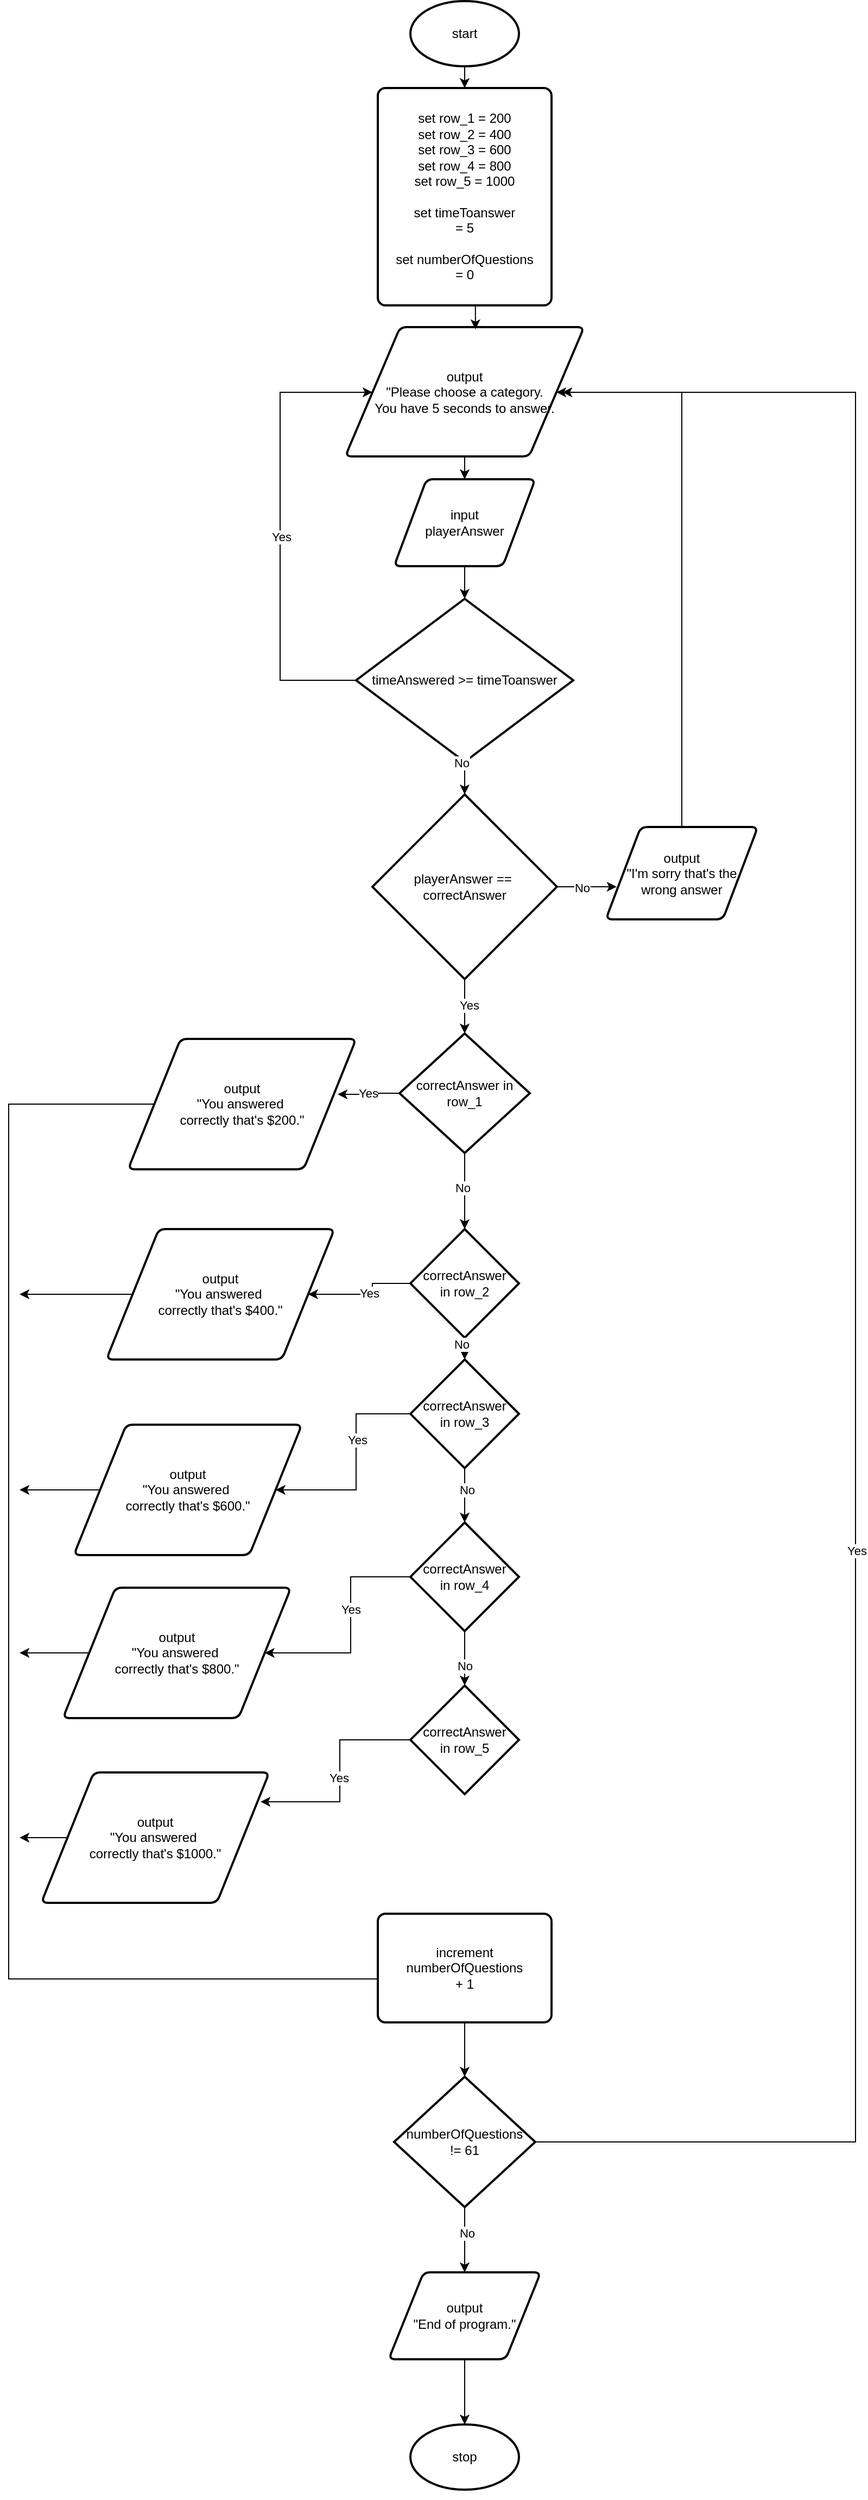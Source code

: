 <mxfile version="24.7.17">
  <diagram name="Page-1" id="358yn2RzVwLBnBKq4zSw">
    <mxGraphModel dx="2074" dy="1204" grid="1" gridSize="10" guides="1" tooltips="1" connect="1" arrows="1" fold="1" page="1" pageScale="1" pageWidth="900" pageHeight="1600" math="0" shadow="0">
      <root>
        <mxCell id="0" />
        <mxCell id="1" parent="0" />
        <mxCell id="w7cFsFUDr6lKlFR0li6j-1" value="stop" style="strokeWidth=2;html=1;shape=mxgraph.flowchart.start_1;whiteSpace=wrap;" vertex="1" parent="1">
          <mxGeometry x="390" y="2240" width="100" height="60" as="geometry" />
        </mxCell>
        <mxCell id="w7cFsFUDr6lKlFR0li6j-28" style="edgeStyle=orthogonalEdgeStyle;rounded=0;orthogonalLoop=1;jettySize=auto;html=1;exitX=0.5;exitY=1;exitDx=0;exitDy=0;exitPerimeter=0;" edge="1" parent="1" source="w7cFsFUDr6lKlFR0li6j-2" target="w7cFsFUDr6lKlFR0li6j-10">
          <mxGeometry relative="1" as="geometry" />
        </mxCell>
        <mxCell id="w7cFsFUDr6lKlFR0li6j-2" value="start" style="strokeWidth=2;html=1;shape=mxgraph.flowchart.start_1;whiteSpace=wrap;" vertex="1" parent="1">
          <mxGeometry x="390" y="10" width="100" height="60" as="geometry" />
        </mxCell>
        <mxCell id="w7cFsFUDr6lKlFR0li6j-10" value="set row_1 = 200&lt;div&gt;set row_2 = 400&lt;br&gt;&lt;/div&gt;&lt;div&gt;set row_3 = 600&lt;br&gt;&lt;/div&gt;&lt;div&gt;set row_4 = 800&lt;br&gt;&lt;/div&gt;&lt;div&gt;set row_5 = 1000&lt;br&gt;&lt;/div&gt;&lt;div&gt;&lt;br&gt;set timeToanswer&lt;div&gt;= 5&lt;/div&gt;&lt;/div&gt;&lt;div&gt;&lt;br&gt;set numberOfQuestions&lt;div&gt;= 0&lt;/div&gt;&lt;/div&gt;" style="rounded=1;whiteSpace=wrap;html=1;absoluteArcSize=1;arcSize=14;strokeWidth=2;" vertex="1" parent="1">
          <mxGeometry x="360" y="90" width="160" height="200" as="geometry" />
        </mxCell>
        <mxCell id="w7cFsFUDr6lKlFR0li6j-51" style="edgeStyle=orthogonalEdgeStyle;rounded=0;orthogonalLoop=1;jettySize=auto;html=1;exitX=0.5;exitY=1;exitDx=0;exitDy=0;entryX=0.5;entryY=0;entryDx=0;entryDy=0;" edge="1" parent="1" source="w7cFsFUDr6lKlFR0li6j-26" target="w7cFsFUDr6lKlFR0li6j-46">
          <mxGeometry relative="1" as="geometry" />
        </mxCell>
        <mxCell id="w7cFsFUDr6lKlFR0li6j-26" value="output&lt;div&gt;&quot;Please choose a category.&lt;/div&gt;&lt;div&gt;You have 5 seconds to answer.&lt;/div&gt;" style="shape=parallelogram;html=1;strokeWidth=2;perimeter=parallelogramPerimeter;whiteSpace=wrap;rounded=1;arcSize=12;size=0.23;" vertex="1" parent="1">
          <mxGeometry x="330" y="310" width="220" height="119" as="geometry" />
        </mxCell>
        <mxCell id="w7cFsFUDr6lKlFR0li6j-29" style="edgeStyle=orthogonalEdgeStyle;rounded=0;orthogonalLoop=1;jettySize=auto;html=1;exitX=0.5;exitY=1;exitDx=0;exitDy=0;entryX=0.545;entryY=0.017;entryDx=0;entryDy=0;entryPerimeter=0;" edge="1" parent="1" source="w7cFsFUDr6lKlFR0li6j-10" target="w7cFsFUDr6lKlFR0li6j-26">
          <mxGeometry relative="1" as="geometry" />
        </mxCell>
        <mxCell id="w7cFsFUDr6lKlFR0li6j-52" style="edgeStyle=orthogonalEdgeStyle;rounded=0;orthogonalLoop=1;jettySize=auto;html=1;exitX=0;exitY=0.5;exitDx=0;exitDy=0;exitPerimeter=0;" edge="1" parent="1" source="w7cFsFUDr6lKlFR0li6j-30" target="w7cFsFUDr6lKlFR0li6j-26">
          <mxGeometry relative="1" as="geometry">
            <mxPoint x="270" y="380" as="targetPoint" />
            <Array as="points">
              <mxPoint x="270" y="635" />
              <mxPoint x="270" y="370" />
            </Array>
          </mxGeometry>
        </mxCell>
        <mxCell id="w7cFsFUDr6lKlFR0li6j-53" value="Yes" style="edgeLabel;html=1;align=center;verticalAlign=middle;resizable=0;points=[];" vertex="1" connectable="0" parent="w7cFsFUDr6lKlFR0li6j-52">
          <mxGeometry x="-0.038" y="-1" relative="1" as="geometry">
            <mxPoint as="offset" />
          </mxGeometry>
        </mxCell>
        <mxCell id="w7cFsFUDr6lKlFR0li6j-30" value="timeAnswered &amp;gt;= timeToanswer" style="strokeWidth=2;html=1;shape=mxgraph.flowchart.decision;whiteSpace=wrap;" vertex="1" parent="1">
          <mxGeometry x="340" y="560" width="200" height="150" as="geometry" />
        </mxCell>
        <mxCell id="w7cFsFUDr6lKlFR0li6j-46" value="&lt;div&gt;input&lt;/div&gt;playerAnswer" style="shape=parallelogram;html=1;strokeWidth=2;perimeter=parallelogramPerimeter;whiteSpace=wrap;rounded=1;arcSize=12;size=0.23;" vertex="1" parent="1">
          <mxGeometry x="375" y="450" width="130" height="80" as="geometry" />
        </mxCell>
        <mxCell id="w7cFsFUDr6lKlFR0li6j-50" style="edgeStyle=orthogonalEdgeStyle;rounded=0;orthogonalLoop=1;jettySize=auto;html=1;exitX=0.5;exitY=1;exitDx=0;exitDy=0;entryX=0.5;entryY=0;entryDx=0;entryDy=0;entryPerimeter=0;" edge="1" parent="1" source="w7cFsFUDr6lKlFR0li6j-46" target="w7cFsFUDr6lKlFR0li6j-30">
          <mxGeometry relative="1" as="geometry" />
        </mxCell>
        <mxCell id="w7cFsFUDr6lKlFR0li6j-81" style="edgeStyle=orthogonalEdgeStyle;rounded=0;orthogonalLoop=1;jettySize=auto;html=1;exitX=0.5;exitY=1;exitDx=0;exitDy=0;exitPerimeter=0;" edge="1" parent="1" source="w7cFsFUDr6lKlFR0li6j-58" target="w7cFsFUDr6lKlFR0li6j-79">
          <mxGeometry relative="1" as="geometry" />
        </mxCell>
        <mxCell id="w7cFsFUDr6lKlFR0li6j-83" value="Yes" style="edgeLabel;html=1;align=center;verticalAlign=middle;resizable=0;points=[];" vertex="1" connectable="0" parent="w7cFsFUDr6lKlFR0li6j-81">
          <mxGeometry x="-0.043" y="4" relative="1" as="geometry">
            <mxPoint as="offset" />
          </mxGeometry>
        </mxCell>
        <mxCell id="w7cFsFUDr6lKlFR0li6j-58" value="playerAnswer ==&amp;nbsp;&lt;div&gt;correctAnswer&lt;/div&gt;" style="strokeWidth=2;html=1;shape=mxgraph.flowchart.decision;whiteSpace=wrap;" vertex="1" parent="1">
          <mxGeometry x="355" y="740" width="170" height="170" as="geometry" />
        </mxCell>
        <mxCell id="w7cFsFUDr6lKlFR0li6j-63" style="edgeStyle=orthogonalEdgeStyle;rounded=0;orthogonalLoop=1;jettySize=auto;html=1;exitX=0.5;exitY=1;exitDx=0;exitDy=0;exitPerimeter=0;entryX=0.5;entryY=0;entryDx=0;entryDy=0;entryPerimeter=0;" edge="1" parent="1" source="w7cFsFUDr6lKlFR0li6j-30" target="w7cFsFUDr6lKlFR0li6j-58">
          <mxGeometry relative="1" as="geometry" />
        </mxCell>
        <mxCell id="w7cFsFUDr6lKlFR0li6j-64" value="No" style="edgeLabel;html=1;align=center;verticalAlign=middle;resizable=0;points=[];" vertex="1" connectable="0" parent="w7cFsFUDr6lKlFR0li6j-63">
          <mxGeometry x="-0.939" y="-3" relative="1" as="geometry">
            <mxPoint as="offset" />
          </mxGeometry>
        </mxCell>
        <mxCell id="w7cFsFUDr6lKlFR0li6j-76" style="edgeStyle=orthogonalEdgeStyle;rounded=0;orthogonalLoop=1;jettySize=auto;html=1;exitX=0.5;exitY=0;exitDx=0;exitDy=0;" edge="1" parent="1" source="w7cFsFUDr6lKlFR0li6j-72" target="w7cFsFUDr6lKlFR0li6j-26">
          <mxGeometry relative="1" as="geometry">
            <mxPoint x="640" y="360" as="targetPoint" />
            <Array as="points">
              <mxPoint x="640" y="370" />
            </Array>
          </mxGeometry>
        </mxCell>
        <mxCell id="w7cFsFUDr6lKlFR0li6j-72" value="output&lt;div&gt;&lt;/div&gt;&lt;div&gt;&quot;I&#39;m sorry that&#39;s the&lt;/div&gt;&lt;div&gt;wrong answer&lt;/div&gt;" style="shape=parallelogram;html=1;strokeWidth=2;perimeter=parallelogramPerimeter;whiteSpace=wrap;rounded=1;arcSize=12;size=0.23;" vertex="1" parent="1">
          <mxGeometry x="570" y="770" width="140" height="85" as="geometry" />
        </mxCell>
        <mxCell id="w7cFsFUDr6lKlFR0li6j-74" style="edgeStyle=orthogonalEdgeStyle;rounded=0;orthogonalLoop=1;jettySize=auto;html=1;exitX=1;exitY=0.5;exitDx=0;exitDy=0;exitPerimeter=0;entryX=0.071;entryY=0.647;entryDx=0;entryDy=0;entryPerimeter=0;" edge="1" parent="1" source="w7cFsFUDr6lKlFR0li6j-58" target="w7cFsFUDr6lKlFR0li6j-72">
          <mxGeometry relative="1" as="geometry" />
        </mxCell>
        <mxCell id="w7cFsFUDr6lKlFR0li6j-75" value="No" style="edgeLabel;html=1;align=center;verticalAlign=middle;resizable=0;points=[];" vertex="1" connectable="0" parent="w7cFsFUDr6lKlFR0li6j-74">
          <mxGeometry x="-0.163" y="-1" relative="1" as="geometry">
            <mxPoint as="offset" />
          </mxGeometry>
        </mxCell>
        <mxCell id="w7cFsFUDr6lKlFR0li6j-123" style="edgeStyle=orthogonalEdgeStyle;rounded=0;orthogonalLoop=1;jettySize=auto;html=1;exitX=0.5;exitY=1;exitDx=0;exitDy=0;exitPerimeter=0;" edge="1" parent="1" source="w7cFsFUDr6lKlFR0li6j-79" target="w7cFsFUDr6lKlFR0li6j-85">
          <mxGeometry relative="1" as="geometry" />
        </mxCell>
        <mxCell id="w7cFsFUDr6lKlFR0li6j-124" value="No" style="edgeLabel;html=1;align=center;verticalAlign=middle;resizable=0;points=[];" vertex="1" connectable="0" parent="w7cFsFUDr6lKlFR0li6j-123">
          <mxGeometry x="-0.086" y="-2" relative="1" as="geometry">
            <mxPoint as="offset" />
          </mxGeometry>
        </mxCell>
        <mxCell id="w7cFsFUDr6lKlFR0li6j-79" value="correctAnswer in row_1" style="strokeWidth=2;html=1;shape=mxgraph.flowchart.decision;whiteSpace=wrap;" vertex="1" parent="1">
          <mxGeometry x="380" y="960" width="120" height="110" as="geometry" />
        </mxCell>
        <mxCell id="w7cFsFUDr6lKlFR0li6j-137" style="edgeStyle=orthogonalEdgeStyle;rounded=0;orthogonalLoop=1;jettySize=auto;html=1;exitX=0;exitY=0.5;exitDx=0;exitDy=0;entryX=0.025;entryY=0.58;entryDx=0;entryDy=0;entryPerimeter=0;" edge="1" parent="1" source="w7cFsFUDr6lKlFR0li6j-80" target="w7cFsFUDr6lKlFR0li6j-129">
          <mxGeometry relative="1" as="geometry">
            <mxPoint x="30" y="1830" as="targetPoint" />
            <Array as="points">
              <mxPoint x="20" y="1025" />
              <mxPoint x="20" y="1830" />
              <mxPoint x="364" y="1830" />
            </Array>
          </mxGeometry>
        </mxCell>
        <mxCell id="w7cFsFUDr6lKlFR0li6j-80" value="output&lt;div&gt;&quot;You answered&amp;nbsp;&lt;/div&gt;&lt;div&gt;correctly that&#39;s $200.&quot;&lt;br&gt;&lt;/div&gt;" style="shape=parallelogram;html=1;strokeWidth=2;perimeter=parallelogramPerimeter;whiteSpace=wrap;rounded=1;arcSize=12;size=0.23;" vertex="1" parent="1">
          <mxGeometry x="130" y="965" width="210" height="120" as="geometry" />
        </mxCell>
        <mxCell id="w7cFsFUDr6lKlFR0li6j-127" style="edgeStyle=orthogonalEdgeStyle;rounded=0;orthogonalLoop=1;jettySize=auto;html=1;exitX=0;exitY=0.5;exitDx=0;exitDy=0;exitPerimeter=0;" edge="1" parent="1" source="w7cFsFUDr6lKlFR0li6j-85" target="w7cFsFUDr6lKlFR0li6j-91">
          <mxGeometry relative="1" as="geometry" />
        </mxCell>
        <mxCell id="w7cFsFUDr6lKlFR0li6j-128" value="Yes" style="edgeLabel;html=1;align=center;verticalAlign=middle;resizable=0;points=[];" vertex="1" connectable="0" parent="w7cFsFUDr6lKlFR0li6j-127">
          <mxGeometry x="-0.078" y="-1" relative="1" as="geometry">
            <mxPoint as="offset" />
          </mxGeometry>
        </mxCell>
        <mxCell id="w7cFsFUDr6lKlFR0li6j-85" value="correctAnswer&lt;div&gt;in row_2&lt;/div&gt;" style="strokeWidth=2;html=1;shape=mxgraph.flowchart.decision;whiteSpace=wrap;" vertex="1" parent="1">
          <mxGeometry x="390" y="1140" width="100" height="100" as="geometry" />
        </mxCell>
        <mxCell id="w7cFsFUDr6lKlFR0li6j-131" style="edgeStyle=orthogonalEdgeStyle;rounded=0;orthogonalLoop=1;jettySize=auto;html=1;exitX=0;exitY=0.5;exitDx=0;exitDy=0;" edge="1" parent="1" source="w7cFsFUDr6lKlFR0li6j-91">
          <mxGeometry relative="1" as="geometry">
            <mxPoint x="30" y="1200" as="targetPoint" />
          </mxGeometry>
        </mxCell>
        <mxCell id="w7cFsFUDr6lKlFR0li6j-91" value="output&lt;div&gt;&quot;You answered&amp;nbsp;&lt;/div&gt;&lt;div&gt;correctly that&#39;s $400.&quot;&lt;br&gt;&lt;/div&gt;" style="shape=parallelogram;html=1;strokeWidth=2;perimeter=parallelogramPerimeter;whiteSpace=wrap;rounded=1;arcSize=12;size=0.23;" vertex="1" parent="1">
          <mxGeometry x="110" y="1140" width="210" height="120" as="geometry" />
        </mxCell>
        <mxCell id="w7cFsFUDr6lKlFR0li6j-94" style="edgeStyle=orthogonalEdgeStyle;rounded=0;orthogonalLoop=1;jettySize=auto;html=1;exitX=0;exitY=0.5;exitDx=0;exitDy=0;exitPerimeter=0;entryX=0.919;entryY=0.425;entryDx=0;entryDy=0;entryPerimeter=0;" edge="1" parent="1" source="w7cFsFUDr6lKlFR0li6j-79" target="w7cFsFUDr6lKlFR0li6j-80">
          <mxGeometry relative="1" as="geometry" />
        </mxCell>
        <mxCell id="w7cFsFUDr6lKlFR0li6j-95" value="Yes" style="edgeLabel;html=1;align=center;verticalAlign=middle;resizable=0;points=[];" vertex="1" connectable="0" parent="w7cFsFUDr6lKlFR0li6j-94">
          <mxGeometry x="0.102" y="1" relative="1" as="geometry">
            <mxPoint x="2" y="-2" as="offset" />
          </mxGeometry>
        </mxCell>
        <mxCell id="w7cFsFUDr6lKlFR0li6j-99" style="edgeStyle=orthogonalEdgeStyle;rounded=0;orthogonalLoop=1;jettySize=auto;html=1;exitX=0.5;exitY=1;exitDx=0;exitDy=0;exitPerimeter=0;" edge="1" parent="1" source="w7cFsFUDr6lKlFR0li6j-1" target="w7cFsFUDr6lKlFR0li6j-1">
          <mxGeometry relative="1" as="geometry" />
        </mxCell>
        <mxCell id="w7cFsFUDr6lKlFR0li6j-113" style="edgeStyle=orthogonalEdgeStyle;rounded=0;orthogonalLoop=1;jettySize=auto;html=1;exitX=0;exitY=0.5;exitDx=0;exitDy=0;exitPerimeter=0;" edge="1" parent="1" source="w7cFsFUDr6lKlFR0li6j-100" target="w7cFsFUDr6lKlFR0li6j-103">
          <mxGeometry relative="1" as="geometry" />
        </mxCell>
        <mxCell id="w7cFsFUDr6lKlFR0li6j-117" value="Yes" style="edgeLabel;html=1;align=center;verticalAlign=middle;resizable=0;points=[];" vertex="1" connectable="0" parent="w7cFsFUDr6lKlFR0li6j-113">
          <mxGeometry x="-0.237" y="1" relative="1" as="geometry">
            <mxPoint as="offset" />
          </mxGeometry>
        </mxCell>
        <mxCell id="w7cFsFUDr6lKlFR0li6j-100" value="correctAnswer&lt;div&gt;in row_3&lt;/div&gt;" style="strokeWidth=2;html=1;shape=mxgraph.flowchart.decision;whiteSpace=wrap;" vertex="1" parent="1">
          <mxGeometry x="390" y="1260" width="100" height="100" as="geometry" />
        </mxCell>
        <mxCell id="w7cFsFUDr6lKlFR0li6j-108" style="edgeStyle=orthogonalEdgeStyle;rounded=0;orthogonalLoop=1;jettySize=auto;html=1;exitX=0.5;exitY=1;exitDx=0;exitDy=0;exitPerimeter=0;" edge="1" parent="1" source="w7cFsFUDr6lKlFR0li6j-101" target="w7cFsFUDr6lKlFR0li6j-102">
          <mxGeometry relative="1" as="geometry" />
        </mxCell>
        <mxCell id="w7cFsFUDr6lKlFR0li6j-112" value="No" style="edgeLabel;html=1;align=center;verticalAlign=middle;resizable=0;points=[];" vertex="1" connectable="0" parent="w7cFsFUDr6lKlFR0li6j-108">
          <mxGeometry x="0.28" relative="1" as="geometry">
            <mxPoint as="offset" />
          </mxGeometry>
        </mxCell>
        <mxCell id="w7cFsFUDr6lKlFR0li6j-114" style="edgeStyle=orthogonalEdgeStyle;rounded=0;orthogonalLoop=1;jettySize=auto;html=1;exitX=0;exitY=0.5;exitDx=0;exitDy=0;exitPerimeter=0;" edge="1" parent="1" source="w7cFsFUDr6lKlFR0li6j-101" target="w7cFsFUDr6lKlFR0li6j-104">
          <mxGeometry relative="1" as="geometry" />
        </mxCell>
        <mxCell id="w7cFsFUDr6lKlFR0li6j-118" value="Yes" style="edgeLabel;html=1;align=center;verticalAlign=middle;resizable=0;points=[];" vertex="1" connectable="0" parent="w7cFsFUDr6lKlFR0li6j-114">
          <mxGeometry x="-0.172" relative="1" as="geometry">
            <mxPoint as="offset" />
          </mxGeometry>
        </mxCell>
        <mxCell id="w7cFsFUDr6lKlFR0li6j-101" value="correctAnswer&lt;div&gt;in row_4&lt;/div&gt;" style="strokeWidth=2;html=1;shape=mxgraph.flowchart.decision;whiteSpace=wrap;" vertex="1" parent="1">
          <mxGeometry x="390" y="1410" width="100" height="100" as="geometry" />
        </mxCell>
        <mxCell id="w7cFsFUDr6lKlFR0li6j-102" value="correctAnswer&lt;div&gt;in row_5&lt;/div&gt;" style="strokeWidth=2;html=1;shape=mxgraph.flowchart.decision;whiteSpace=wrap;" vertex="1" parent="1">
          <mxGeometry x="390" y="1560" width="100" height="100" as="geometry" />
        </mxCell>
        <mxCell id="w7cFsFUDr6lKlFR0li6j-133" style="edgeStyle=orthogonalEdgeStyle;rounded=0;orthogonalLoop=1;jettySize=auto;html=1;exitX=0;exitY=0.5;exitDx=0;exitDy=0;" edge="1" parent="1" source="w7cFsFUDr6lKlFR0li6j-103">
          <mxGeometry relative="1" as="geometry">
            <mxPoint x="30" y="1380" as="targetPoint" />
          </mxGeometry>
        </mxCell>
        <mxCell id="w7cFsFUDr6lKlFR0li6j-103" value="output&lt;div&gt;&quot;You answered&amp;nbsp;&lt;/div&gt;&lt;div&gt;correctly that&#39;s $600.&quot;&lt;br&gt;&lt;/div&gt;" style="shape=parallelogram;html=1;strokeWidth=2;perimeter=parallelogramPerimeter;whiteSpace=wrap;rounded=1;arcSize=12;size=0.23;" vertex="1" parent="1">
          <mxGeometry x="80" y="1320" width="210" height="120" as="geometry" />
        </mxCell>
        <mxCell id="w7cFsFUDr6lKlFR0li6j-134" style="edgeStyle=orthogonalEdgeStyle;rounded=0;orthogonalLoop=1;jettySize=auto;html=1;exitX=0;exitY=0.5;exitDx=0;exitDy=0;" edge="1" parent="1" source="w7cFsFUDr6lKlFR0li6j-104">
          <mxGeometry relative="1" as="geometry">
            <mxPoint x="30" y="1530" as="targetPoint" />
          </mxGeometry>
        </mxCell>
        <mxCell id="w7cFsFUDr6lKlFR0li6j-104" value="output&lt;div&gt;&quot;You answered&amp;nbsp;&lt;/div&gt;&lt;div&gt;correctly that&#39;s $800.&quot;&lt;br&gt;&lt;/div&gt;" style="shape=parallelogram;html=1;strokeWidth=2;perimeter=parallelogramPerimeter;whiteSpace=wrap;rounded=1;arcSize=12;size=0.23;" vertex="1" parent="1">
          <mxGeometry x="70" y="1470" width="210" height="120" as="geometry" />
        </mxCell>
        <mxCell id="w7cFsFUDr6lKlFR0li6j-135" style="edgeStyle=orthogonalEdgeStyle;rounded=0;orthogonalLoop=1;jettySize=auto;html=1;exitX=0;exitY=0.5;exitDx=0;exitDy=0;" edge="1" parent="1" source="w7cFsFUDr6lKlFR0li6j-105">
          <mxGeometry relative="1" as="geometry">
            <mxPoint x="30" y="1700" as="targetPoint" />
          </mxGeometry>
        </mxCell>
        <mxCell id="w7cFsFUDr6lKlFR0li6j-105" value="output&lt;div&gt;&quot;You answered&amp;nbsp;&lt;/div&gt;&lt;div&gt;correctly that&#39;s $1000.&quot;&lt;br&gt;&lt;/div&gt;" style="shape=parallelogram;html=1;strokeWidth=2;perimeter=parallelogramPerimeter;whiteSpace=wrap;rounded=1;arcSize=12;size=0.23;" vertex="1" parent="1">
          <mxGeometry x="50" y="1640" width="210" height="120" as="geometry" />
        </mxCell>
        <mxCell id="w7cFsFUDr6lKlFR0li6j-107" style="edgeStyle=orthogonalEdgeStyle;rounded=0;orthogonalLoop=1;jettySize=auto;html=1;exitX=0.5;exitY=1;exitDx=0;exitDy=0;exitPerimeter=0;entryX=0.5;entryY=0;entryDx=0;entryDy=0;entryPerimeter=0;" edge="1" parent="1" source="w7cFsFUDr6lKlFR0li6j-100" target="w7cFsFUDr6lKlFR0li6j-101">
          <mxGeometry relative="1" as="geometry" />
        </mxCell>
        <mxCell id="w7cFsFUDr6lKlFR0li6j-111" value="No" style="edgeLabel;html=1;align=center;verticalAlign=middle;resizable=0;points=[];" vertex="1" connectable="0" parent="w7cFsFUDr6lKlFR0li6j-107">
          <mxGeometry x="-0.2" y="2" relative="1" as="geometry">
            <mxPoint as="offset" />
          </mxGeometry>
        </mxCell>
        <mxCell id="w7cFsFUDr6lKlFR0li6j-115" style="edgeStyle=orthogonalEdgeStyle;rounded=0;orthogonalLoop=1;jettySize=auto;html=1;exitX=0;exitY=0.5;exitDx=0;exitDy=0;exitPerimeter=0;entryX=0.962;entryY=0.225;entryDx=0;entryDy=0;entryPerimeter=0;" edge="1" parent="1" source="w7cFsFUDr6lKlFR0li6j-102" target="w7cFsFUDr6lKlFR0li6j-105">
          <mxGeometry relative="1" as="geometry" />
        </mxCell>
        <mxCell id="w7cFsFUDr6lKlFR0li6j-119" value="Yes" style="edgeLabel;html=1;align=center;verticalAlign=middle;resizable=0;points=[];" vertex="1" connectable="0" parent="w7cFsFUDr6lKlFR0li6j-115">
          <mxGeometry x="0.021" y="-1" relative="1" as="geometry">
            <mxPoint as="offset" />
          </mxGeometry>
        </mxCell>
        <mxCell id="w7cFsFUDr6lKlFR0li6j-125" style="edgeStyle=orthogonalEdgeStyle;rounded=0;orthogonalLoop=1;jettySize=auto;html=1;exitX=0.5;exitY=1;exitDx=0;exitDy=0;exitPerimeter=0;entryX=0.5;entryY=0;entryDx=0;entryDy=0;entryPerimeter=0;" edge="1" parent="1" source="w7cFsFUDr6lKlFR0li6j-85" target="w7cFsFUDr6lKlFR0li6j-100">
          <mxGeometry relative="1" as="geometry" />
        </mxCell>
        <mxCell id="w7cFsFUDr6lKlFR0li6j-126" value="No" style="edgeLabel;html=1;align=center;verticalAlign=middle;resizable=0;points=[];" vertex="1" connectable="0" parent="w7cFsFUDr6lKlFR0li6j-125">
          <mxGeometry x="-0.4" y="-3" relative="1" as="geometry">
            <mxPoint as="offset" />
          </mxGeometry>
        </mxCell>
        <mxCell id="w7cFsFUDr6lKlFR0li6j-129" value="increment numberOfQuestions&lt;div&gt;+ 1&lt;/div&gt;" style="rounded=1;whiteSpace=wrap;html=1;absoluteArcSize=1;arcSize=14;strokeWidth=2;" vertex="1" parent="1">
          <mxGeometry x="360" y="1770" width="160" height="100" as="geometry" />
        </mxCell>
        <mxCell id="w7cFsFUDr6lKlFR0li6j-139" style="edgeStyle=orthogonalEdgeStyle;rounded=0;orthogonalLoop=1;jettySize=auto;html=1;exitX=1;exitY=0.5;exitDx=0;exitDy=0;exitPerimeter=0;" edge="1" parent="1" source="w7cFsFUDr6lKlFR0li6j-136">
          <mxGeometry relative="1" as="geometry">
            <mxPoint x="530" y="370" as="targetPoint" />
            <Array as="points">
              <mxPoint x="800" y="1980" />
            </Array>
          </mxGeometry>
        </mxCell>
        <mxCell id="w7cFsFUDr6lKlFR0li6j-140" value="Yes" style="edgeLabel;html=1;align=center;verticalAlign=middle;resizable=0;points=[];" vertex="1" connectable="0" parent="w7cFsFUDr6lKlFR0li6j-139">
          <mxGeometry x="-0.228" y="-1" relative="1" as="geometry">
            <mxPoint as="offset" />
          </mxGeometry>
        </mxCell>
        <mxCell id="w7cFsFUDr6lKlFR0li6j-142" style="edgeStyle=orthogonalEdgeStyle;rounded=0;orthogonalLoop=1;jettySize=auto;html=1;exitX=0.5;exitY=1;exitDx=0;exitDy=0;exitPerimeter=0;entryX=0.5;entryY=0;entryDx=0;entryDy=0;" edge="1" parent="1" source="w7cFsFUDr6lKlFR0li6j-136" target="w7cFsFUDr6lKlFR0li6j-141">
          <mxGeometry relative="1" as="geometry" />
        </mxCell>
        <mxCell id="w7cFsFUDr6lKlFR0li6j-143" value="No" style="edgeLabel;html=1;align=center;verticalAlign=middle;resizable=0;points=[];" vertex="1" connectable="0" parent="w7cFsFUDr6lKlFR0li6j-142">
          <mxGeometry x="-0.2" y="2" relative="1" as="geometry">
            <mxPoint as="offset" />
          </mxGeometry>
        </mxCell>
        <mxCell id="w7cFsFUDr6lKlFR0li6j-136" value="numberOfQuestions&lt;div&gt;!= 61&lt;/div&gt;" style="strokeWidth=2;html=1;shape=mxgraph.flowchart.decision;whiteSpace=wrap;" vertex="1" parent="1">
          <mxGeometry x="375" y="1920" width="130" height="120" as="geometry" />
        </mxCell>
        <mxCell id="w7cFsFUDr6lKlFR0li6j-138" style="edgeStyle=orthogonalEdgeStyle;rounded=0;orthogonalLoop=1;jettySize=auto;html=1;exitX=0.5;exitY=1;exitDx=0;exitDy=0;entryX=0.5;entryY=0;entryDx=0;entryDy=0;entryPerimeter=0;" edge="1" parent="1" source="w7cFsFUDr6lKlFR0li6j-129" target="w7cFsFUDr6lKlFR0li6j-136">
          <mxGeometry relative="1" as="geometry" />
        </mxCell>
        <mxCell id="w7cFsFUDr6lKlFR0li6j-141" value="output&lt;div&gt;&quot;End of program.&quot;&lt;/div&gt;" style="shape=parallelogram;html=1;strokeWidth=2;perimeter=parallelogramPerimeter;whiteSpace=wrap;rounded=1;arcSize=12;size=0.23;" vertex="1" parent="1">
          <mxGeometry x="370" y="2100" width="140" height="80" as="geometry" />
        </mxCell>
        <mxCell id="w7cFsFUDr6lKlFR0li6j-144" style="edgeStyle=orthogonalEdgeStyle;rounded=0;orthogonalLoop=1;jettySize=auto;html=1;exitX=0.5;exitY=1;exitDx=0;exitDy=0;entryX=0.5;entryY=0;entryDx=0;entryDy=0;entryPerimeter=0;" edge="1" parent="1" source="w7cFsFUDr6lKlFR0li6j-141" target="w7cFsFUDr6lKlFR0li6j-1">
          <mxGeometry relative="1" as="geometry" />
        </mxCell>
      </root>
    </mxGraphModel>
  </diagram>
</mxfile>
